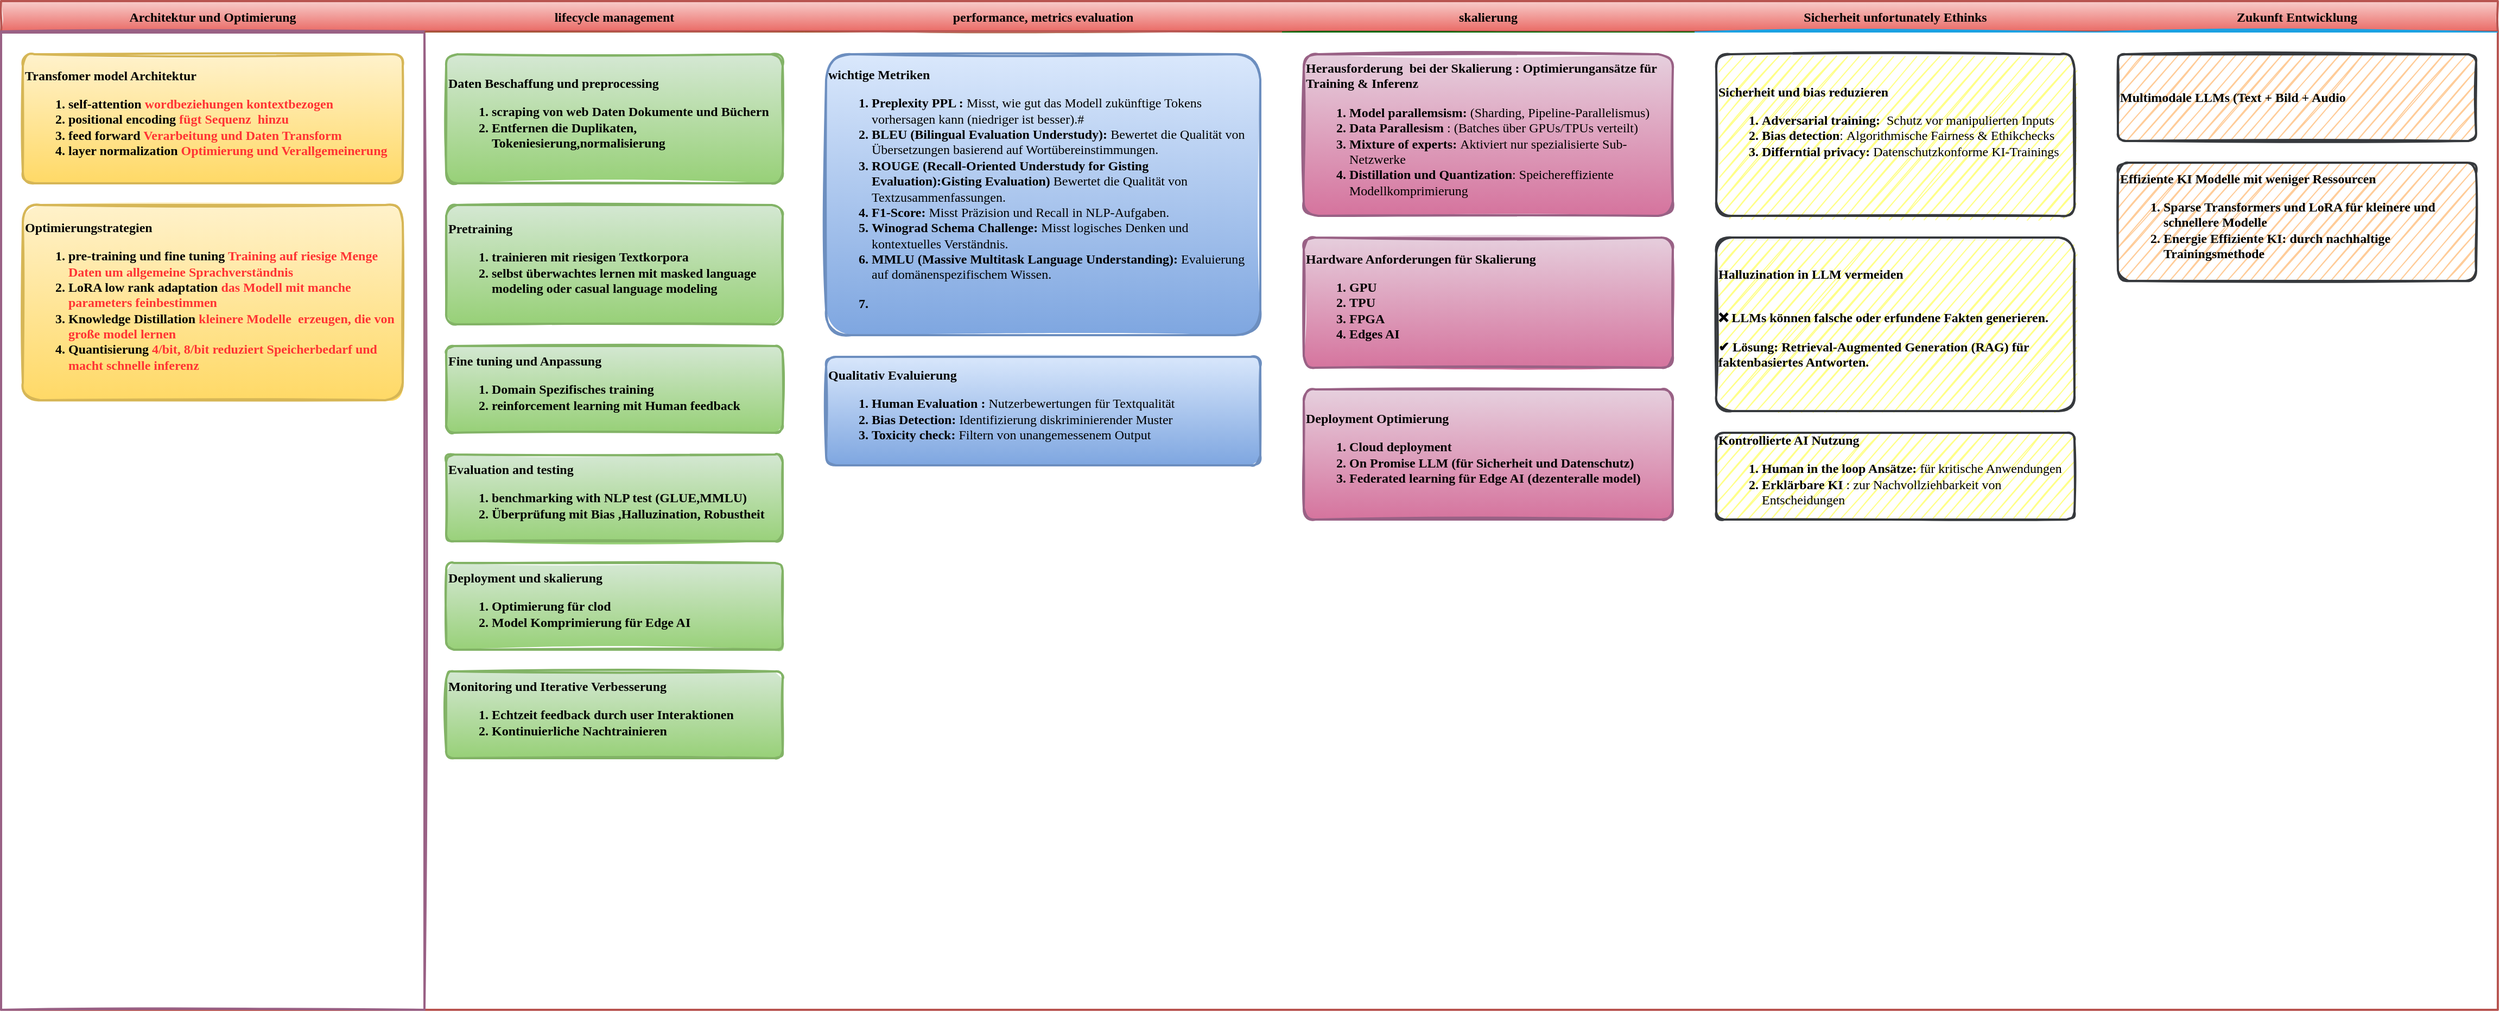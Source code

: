 <mxfile version="26.0.11">
  <diagram id="wFE0QG_FPsp0jaGvCLVb" name="Page-1">
    <mxGraphModel dx="954" dy="552" grid="1" gridSize="10" guides="1" tooltips="1" connect="1" arrows="1" fold="1" page="1" pageScale="1" pageWidth="850" pageHeight="1100" math="0" shadow="0">
      <root>
        <mxCell id="0" />
        <mxCell id="1" parent="0" />
        <mxCell id="_5mSTuPxr-ZiKRkBDSY7-1" value="" style="swimlane;fontStyle=2;childLayout=stackLayout;horizontal=1;startSize=28;horizontalStack=1;resizeParent=1;resizeParentMax=0;resizeLast=0;collapsible=0;marginBottom=0;swimlaneFillColor=none;fontFamily=Permanent Marker;fontSize=16;points=[];verticalAlign=top;stackBorder=0;resizable=1;strokeWidth=2;sketch=1;disableMultiStroke=1;fillColor=#f8cecc;strokeColor=#b85450;gradientColor=#ea6b66;" parent="1" vertex="1">
          <mxGeometry x="50" y="40" width="2300" height="930" as="geometry" />
        </mxCell>
        <object label="Architektur und Optimierung" status="New" id="_5mSTuPxr-ZiKRkBDSY7-2">
          <mxCell style="swimlane;strokeWidth=2;fontFamily=Permanent Marker;html=0;startSize=1;verticalAlign=bottom;spacingBottom=5;points=[];childLayout=stackLayout;stackBorder=20;stackSpacing=20;resizeLast=0;resizeParent=1;horizontalStack=0;collapsible=0;sketch=1;fillStyle=solid;fillColor=#e6d0de;strokeColor=#996185;gradientColor=#d5739d;" parent="_5mSTuPxr-ZiKRkBDSY7-1" vertex="1">
            <mxGeometry y="28" width="390" height="902" as="geometry" />
          </mxCell>
        </object>
        <object label="Transfomer model Architektur&lt;div&gt;&lt;ol&gt;&lt;li&gt;self-attention &lt;span style=&quot;color: rgb(255, 51, 51);&quot;&gt;wordbeziehungen kontextbezogen&lt;/span&gt;&lt;/li&gt;&lt;li&gt;positional encoding&lt;span style=&quot;color: rgb(255, 51, 51);&quot;&gt; fügt Sequenz&amp;nbsp; hinzu&lt;/span&gt;&lt;/li&gt;&lt;li&gt;feed forward &lt;span style=&quot;color: rgb(255, 51, 51);&quot;&gt;Verarbeitung und Daten Transform&lt;/span&gt;&lt;/li&gt;&lt;li&gt;layer normalization &lt;span style=&quot;color: rgb(255, 51, 51);&quot;&gt;Optimierung und Verallgemeinerung&amp;nbsp;&lt;/span&gt;&lt;/li&gt;&lt;/ol&gt;&lt;/div&gt;" placeholders="1" id="_5mSTuPxr-ZiKRkBDSY7-3">
          <mxCell style="whiteSpace=wrap;html=1;strokeWidth=2;fontStyle=1;spacingTop=0;rounded=1;arcSize=9;points=[];sketch=1;fontFamily=Permanent Marker;hachureGap=8;fillWeight=1;align=left;fillColor=#fff2cc;gradientColor=#ffd966;strokeColor=#d6b656;" parent="_5mSTuPxr-ZiKRkBDSY7-2" vertex="1">
            <mxGeometry x="20" y="21" width="350" height="119" as="geometry" />
          </mxCell>
        </object>
        <object label="Optimierungstrategien&lt;div&gt;&lt;ol&gt;&lt;li&gt;pre-training und fine tuning &lt;span style=&quot;color: rgb(255, 51, 51);&quot;&gt;Training auf riesige Menge Daten um allgemeine Sprachverständnis&lt;/span&gt;&lt;/li&gt;&lt;li&gt;LoRA low rank adaptation &lt;span style=&quot;color: rgb(255, 51, 51);&quot;&gt;das Modell mit manche parameters feinbestimmen&amp;nbsp;&lt;/span&gt;&lt;/li&gt;&lt;li&gt;Knowledge Distillation &lt;span style=&quot;color: rgb(255, 51, 51);&quot;&gt;kleinere Modelle &amp;nbsp;erzeugen, die von große model lernen&lt;/span&gt;&lt;/li&gt;&lt;li&gt;Quantisierung &lt;span style=&quot;color: rgb(255, 51, 51);&quot;&gt;4/bit, 8/bit reduziert Speicherbedarf und macht schnelle inferenz&lt;/span&gt;&lt;/li&gt;&lt;/ol&gt;&lt;/div&gt;" placeholders="1" id="_5mSTuPxr-ZiKRkBDSY7-4">
          <mxCell style="whiteSpace=wrap;html=1;strokeWidth=2;fontStyle=1;spacingTop=0;rounded=1;arcSize=9;points=[];sketch=1;fontFamily=Permanent Marker;hachureGap=8;fillWeight=1;align=left;fillColor=#fff2cc;gradientColor=#ffd966;strokeColor=#d6b656;" parent="_5mSTuPxr-ZiKRkBDSY7-2" vertex="1">
            <mxGeometry x="20" y="160" width="350" height="180" as="geometry" />
          </mxCell>
        </object>
        <object label="lifecycle management" status="New" id="QGwA4jflYJvlayZgIJCA-5">
          <mxCell style="swimlane;strokeWidth=2;fontFamily=Permanent Marker;html=0;startSize=1;verticalAlign=bottom;spacingBottom=5;points=[];childLayout=stackLayout;stackBorder=20;stackSpacing=20;resizeLast=0;resizeParent=1;horizontalStack=0;collapsible=0;sketch=1;strokeColor=none;fillStyle=solid;fillColor=#A0522D;" vertex="1" parent="_5mSTuPxr-ZiKRkBDSY7-1">
            <mxGeometry x="390" y="28" width="350" height="902" as="geometry" />
          </mxCell>
        </object>
        <object label="&lt;div&gt;Daten Beschaffung und preprocessing&lt;br&gt;&lt;/div&gt;&lt;div&gt;&lt;ol&gt;&lt;li&gt;scraping von web Daten Dokumente und Büchern&lt;/li&gt;&lt;li&gt;Entfernen die Duplikaten, Tokeniesierung,normalisierung&lt;/li&gt;&lt;/ol&gt;&lt;/div&gt;" placeholders="1" id="QGwA4jflYJvlayZgIJCA-6">
          <mxCell style="whiteSpace=wrap;html=1;strokeWidth=2;fontStyle=1;spacingTop=0;rounded=1;arcSize=9;points=[];sketch=1;fontFamily=Permanent Marker;hachureGap=8;fillWeight=1;fillColor=#d5e8d4;strokeColor=#82b366;gradientColor=#97d077;align=left;" vertex="1" parent="QGwA4jflYJvlayZgIJCA-5">
            <mxGeometry x="20" y="21" width="310" height="119" as="geometry" />
          </mxCell>
        </object>
        <object label="Pretraining&lt;div&gt;&lt;ol&gt;&lt;li&gt;trainieren mit riesigen Textkorpora&lt;/li&gt;&lt;li&gt;selbst überwachtes lernen mit masked language modeling oder casual language modeling&lt;/li&gt;&lt;/ol&gt;&lt;/div&gt;" placeholders="1" id="QGwA4jflYJvlayZgIJCA-7">
          <mxCell style="whiteSpace=wrap;html=1;strokeWidth=2;fillColor=#d5e8d4;fontStyle=1;spacingTop=0;rounded=1;arcSize=9;points=[];sketch=1;fontFamily=Permanent Marker;hachureGap=8;fillWeight=1;strokeColor=#82b366;gradientColor=#97d077;align=left;" vertex="1" parent="QGwA4jflYJvlayZgIJCA-5">
            <mxGeometry x="20" y="160" width="310" height="110" as="geometry" />
          </mxCell>
        </object>
        <object label="Fine tuning und Anpassung&lt;div&gt;&lt;ol&gt;&lt;li&gt;Domain Spezifisches training&lt;/li&gt;&lt;li&gt;reinforcement learning mit Human feedback&lt;/li&gt;&lt;/ol&gt;&lt;/div&gt;" placeholders="1" id="QGwA4jflYJvlayZgIJCA-8">
          <mxCell style="whiteSpace=wrap;html=1;strokeWidth=2;fillColor=#d5e8d4;fontStyle=1;spacingTop=0;rounded=1;arcSize=9;points=[];sketch=1;fontFamily=Permanent Marker;hachureGap=8;fillWeight=1;gradientColor=#97d077;strokeColor=#82b366;align=left;" vertex="1" parent="QGwA4jflYJvlayZgIJCA-5">
            <mxGeometry x="20" y="290" width="310" height="80" as="geometry" />
          </mxCell>
        </object>
        <object label="Evaluation and testing&lt;div&gt;&lt;ol&gt;&lt;li&gt;benchmarking with NLP test (GLUE,MMLU)&lt;/li&gt;&lt;li&gt;Überprüfung mit Bias ,Halluzination, Robustheit&amp;nbsp;&lt;/li&gt;&lt;/ol&gt;&lt;/div&gt;" placeholders="1" id="QGwA4jflYJvlayZgIJCA-17">
          <mxCell style="whiteSpace=wrap;html=1;strokeWidth=2;fillColor=#d5e8d4;fontStyle=1;spacingTop=0;rounded=1;arcSize=9;points=[];sketch=1;fontFamily=Permanent Marker;hachureGap=8;fillWeight=1;gradientColor=#97d077;strokeColor=#82b366;align=left;" vertex="1" parent="QGwA4jflYJvlayZgIJCA-5">
            <mxGeometry x="20" y="390" width="310" height="80" as="geometry" />
          </mxCell>
        </object>
        <object label="Deployment und skalierung&lt;br&gt;&lt;div&gt;&lt;ol&gt;&lt;li&gt;Optimierung für clod&lt;/li&gt;&lt;li&gt;Model Komprimierung für Edge AI&amp;nbsp;&lt;/li&gt;&lt;/ol&gt;&lt;/div&gt;" placeholders="1" id="QGwA4jflYJvlayZgIJCA-18">
          <mxCell style="whiteSpace=wrap;html=1;strokeWidth=2;fillColor=#d5e8d4;fontStyle=1;spacingTop=0;rounded=1;arcSize=9;points=[];sketch=1;fontFamily=Permanent Marker;hachureGap=8;fillWeight=1;gradientColor=#97d077;strokeColor=#82b366;align=left;" vertex="1" parent="QGwA4jflYJvlayZgIJCA-5">
            <mxGeometry x="20" y="490" width="310" height="80" as="geometry" />
          </mxCell>
        </object>
        <object label="Monitoring und Iterative Verbesserung&lt;br&gt;&lt;div&gt;&lt;ol&gt;&lt;li&gt;Echtzeit feedback durch user Interaktionen&amp;nbsp;&lt;/li&gt;&lt;li&gt;Kontinuierliche Nachtrainieren&lt;/li&gt;&lt;/ol&gt;&lt;/div&gt;" placeholders="1" id="QGwA4jflYJvlayZgIJCA-19">
          <mxCell style="whiteSpace=wrap;html=1;strokeWidth=2;fillColor=#d5e8d4;fontStyle=1;spacingTop=0;rounded=1;arcSize=9;points=[];sketch=1;fontFamily=Permanent Marker;hachureGap=8;fillWeight=1;gradientColor=#97d077;strokeColor=#82b366;align=left;" vertex="1" parent="QGwA4jflYJvlayZgIJCA-5">
            <mxGeometry x="20" y="590" width="310" height="80" as="geometry" />
          </mxCell>
        </object>
        <object label="performance, metrics evaluation" status="New" id="QGwA4jflYJvlayZgIJCA-1">
          <mxCell style="swimlane;strokeWidth=2;fontFamily=Permanent Marker;html=0;startSize=1;verticalAlign=bottom;spacingBottom=5;points=[];childLayout=stackLayout;stackBorder=20;stackSpacing=20;resizeLast=0;resizeParent=1;horizontalStack=0;collapsible=0;sketch=1;strokeColor=none;fillStyle=solid;fillColor=#A0522D;" vertex="1" parent="_5mSTuPxr-ZiKRkBDSY7-1">
            <mxGeometry x="740" y="28" width="440" height="902" as="geometry" />
          </mxCell>
        </object>
        <object label="wichtige Metriken&lt;div&gt;&lt;ol&gt;&lt;li&gt;Preplexity PPL :&amp;nbsp;&lt;span style=&quot;font-weight: 400;&quot;&gt;Misst, wie gut das Modell zukünftige Tokens vorhersagen kann (niedriger ist besser).#&lt;/span&gt;&lt;/li&gt;&lt;li&gt;&lt;b&gt;BLEU (Bilingual Evaluation Understudy):&amp;nbsp;&lt;/b&gt;&lt;span style=&quot;font-weight: 400;&quot;&gt;Bewertet die Qualität von Übersetzungen basierend auf Wortübereinstimmungen.&lt;/span&gt;&lt;/li&gt;&lt;li&gt;&lt;b&gt;ROUGE (Recall-Oriented Understudy for Gisting Evaluation):&lt;/b&gt;&lt;span style=&quot;font-weight: 400;&quot; class=&quot;s1&quot;&gt;&lt;b&gt;Gisting Evaluation)&lt;/b&gt;&lt;/span&gt;&lt;span style=&quot;font-weight: 400;&quot; class=&quot;s2&quot;&gt;&amp;nbsp;&lt;/span&gt;&lt;span style=&quot;font-weight: 400;&quot;&gt;Bewertet die Qualität von Textzusammenfassungen.&lt;/span&gt;&lt;/li&gt;&lt;li&gt;&lt;b&gt;F1-Score:&amp;nbsp;&lt;/b&gt;&lt;span style=&quot;font-weight: 400;&quot;&gt;Misst Präzision und Recall in NLP-Aufgaben.&lt;/span&gt;&lt;/li&gt;&lt;li&gt;&lt;b&gt;Winograd Schema Challenge:&amp;nbsp;&lt;/b&gt;&lt;span style=&quot;font-weight: 400;&quot;&gt;Misst logisches Denken und kontextuelles Verständnis.&lt;/span&gt;&lt;/li&gt;&lt;li&gt;&lt;b&gt;MMLU (Massive Multitask Language Understanding):&amp;nbsp;&lt;/b&gt;&lt;span style=&quot;font-weight: 400;&quot;&gt;Evaluierung auf domänenspezifischem Wissen.&lt;/span&gt;&lt;/li&gt;&lt;li&gt;&lt;span style=&quot;font-weight: 400;&quot;&gt;&lt;p class=&quot;p1&quot;&gt;&lt;br&gt;&lt;/p&gt;&lt;/span&gt;&lt;/li&gt;&lt;/ol&gt;&lt;/div&gt;" placeholders="1" id="QGwA4jflYJvlayZgIJCA-2">
          <mxCell style="whiteSpace=wrap;html=1;strokeWidth=2;fillColor=#dae8fc;fontStyle=1;spacingTop=0;rounded=1;arcSize=9;points=[];sketch=1;fontFamily=Permanent Marker;hachureGap=8;fillWeight=1;gradientColor=#7ea6e0;strokeColor=#6c8ebf;align=left;" vertex="1" parent="QGwA4jflYJvlayZgIJCA-1">
            <mxGeometry x="20" y="21" width="400" height="259" as="geometry" />
          </mxCell>
        </object>
        <object label="Qualitativ Evaluierung&amp;nbsp;&lt;div&gt;&lt;ol&gt;&lt;li&gt;Human Evaluation :&amp;nbsp;&lt;span style=&quot;font-weight: 400;&quot;&gt;Nutzerbewertungen für Textqualität&lt;/span&gt;&lt;/li&gt;&lt;li&gt;Bias Detection:&amp;nbsp;&lt;span style=&quot;font-weight: 400;&quot;&gt;Identifizierung diskriminierender Muster&lt;/span&gt;&lt;/li&gt;&lt;li&gt;Toxicity check:&amp;nbsp;&lt;span style=&quot;font-weight: 400;&quot;&gt;Filtern von unangemessenem Output&lt;/span&gt;&lt;/li&gt;&lt;/ol&gt;&lt;/div&gt;" placeholders="1" id="QGwA4jflYJvlayZgIJCA-3">
          <mxCell style="whiteSpace=wrap;html=1;strokeWidth=2;fillColor=#dae8fc;fontStyle=1;spacingTop=0;rounded=1;arcSize=9;points=[];sketch=1;fontFamily=Permanent Marker;hachureGap=8;fillWeight=1;gradientColor=#7ea6e0;strokeColor=#6c8ebf;align=left;" vertex="1" parent="QGwA4jflYJvlayZgIJCA-1">
            <mxGeometry x="20" y="300" width="400" height="100" as="geometry" />
          </mxCell>
        </object>
        <object label="skalierung" status="In progress" id="_5mSTuPxr-ZiKRkBDSY7-6">
          <mxCell style="swimlane;strokeWidth=2;fontFamily=Permanent Marker;html=0;startSize=1;verticalAlign=bottom;spacingBottom=5;points=[];childLayout=stackLayout;stackBorder=20;stackSpacing=20;resizeLast=0;resizeParent=1;horizontalStack=0;collapsible=0;sketch=1;strokeColor=none;fillStyle=solid;fillColor=#006600;" parent="_5mSTuPxr-ZiKRkBDSY7-1" vertex="1">
            <mxGeometry x="1180" y="28" width="380" height="902" as="geometry" />
          </mxCell>
        </object>
        <object label="Herausforderung &amp;nbsp;bei der Skalierung : Optimierungansätze für Training &amp;amp; Inferenz&amp;nbsp;&lt;div&gt;&lt;ol&gt;&lt;li&gt;Model parallemsism:&amp;nbsp;&lt;span style=&quot;font-weight: 400;&quot;&gt;(Sharding, Pipeline-Parallelismus)&lt;/span&gt;&lt;/li&gt;&lt;li&gt;Data Parallesism &lt;span style=&quot;font-weight: 400;&quot;&gt;:&amp;nbsp;&lt;/span&gt;&lt;span style=&quot;font-weight: 400;&quot;&gt;(Batches über GPUs/TPUs verteilt)&lt;/span&gt;&lt;/li&gt;&lt;li&gt;Mixture of experts:&lt;span style=&quot;font-weight: 400;&quot;&gt;&amp;nbsp;&lt;/span&gt;&lt;span style=&quot;font-weight: 400;&quot;&gt;Aktiviert nur spezialisierte Sub-Netzwerke&lt;/span&gt;&lt;/li&gt;&lt;li&gt;Distillation und Quantization&lt;span style=&quot;font-weight: 400;&quot;&gt;:&amp;nbsp;&lt;/span&gt;&lt;span style=&quot;font-weight: 400;&quot;&gt;Speichereffiziente Modellkomprimierung&lt;/span&gt;&lt;/li&gt;&lt;/ol&gt;&lt;/div&gt;" placeholders="1" id="_5mSTuPxr-ZiKRkBDSY7-7">
          <mxCell style="whiteSpace=wrap;html=1;strokeWidth=2;fillColor=#e6d0de;fontStyle=1;spacingTop=0;rounded=1;arcSize=9;points=[];sketch=1;fontFamily=Permanent Marker;hachureGap=8;fillWeight=1;gradientColor=#d5739d;strokeColor=#996185;align=left;" parent="_5mSTuPxr-ZiKRkBDSY7-6" vertex="1">
            <mxGeometry x="20" y="21" width="340" height="149" as="geometry" />
          </mxCell>
        </object>
        <object label="Hardware Anforderungen für Skalierung&lt;div&gt;&lt;ol&gt;&lt;li&gt;GPU&lt;/li&gt;&lt;li&gt;TPU&lt;/li&gt;&lt;li&gt;FPGA&lt;/li&gt;&lt;li&gt;Edges AI&lt;/li&gt;&lt;/ol&gt;&lt;/div&gt;" placeholders="1" id="_5mSTuPxr-ZiKRkBDSY7-8">
          <mxCell style="whiteSpace=wrap;html=1;strokeWidth=2;fillColor=#e6d0de;fontStyle=1;spacingTop=0;rounded=1;arcSize=9;points=[];sketch=1;fontFamily=Permanent Marker;hachureGap=8;fillWeight=1;gradientColor=#d5739d;strokeColor=#996185;align=left;" parent="_5mSTuPxr-ZiKRkBDSY7-6" vertex="1">
            <mxGeometry x="20" y="190" width="340" height="120" as="geometry" />
          </mxCell>
        </object>
        <object label="Deployment Optimierung&lt;div&gt;&lt;ol&gt;&lt;li&gt;Cloud deployment&lt;/li&gt;&lt;li&gt;On Promise LLM (für Sicherheit und Datenschutz)&lt;/li&gt;&lt;li&gt;Federated learning für Edge AI (dezenteralle model)&lt;/li&gt;&lt;/ol&gt;&lt;/div&gt;" placeholders="1" id="QGwA4jflYJvlayZgIJCA-20">
          <mxCell style="whiteSpace=wrap;html=1;strokeWidth=2;fillColor=#e6d0de;fontStyle=1;spacingTop=0;rounded=1;arcSize=9;points=[];sketch=1;fontFamily=Permanent Marker;hachureGap=8;fillWeight=1;gradientColor=#d5739d;strokeColor=#996185;align=left;" vertex="1" parent="_5mSTuPxr-ZiKRkBDSY7-6">
            <mxGeometry x="20" y="330" width="340" height="120" as="geometry" />
          </mxCell>
        </object>
        <object label="Sicherheit unfortunately Ethinks" status="Completed" id="_5mSTuPxr-ZiKRkBDSY7-9">
          <mxCell style="swimlane;strokeWidth=2;fontFamily=Permanent Marker;html=0;startSize=1;verticalAlign=bottom;spacingBottom=5;points=[];childLayout=stackLayout;stackBorder=20;stackSpacing=20;resizeLast=0;resizeParent=1;horizontalStack=0;collapsible=0;sketch=1;strokeColor=none;fillStyle=solid;fillColor=#1BA1E2;" parent="_5mSTuPxr-ZiKRkBDSY7-1" vertex="1">
            <mxGeometry x="1560" y="28" width="370" height="902" as="geometry" />
          </mxCell>
        </object>
        <object label="Sicherheit und bias reduzieren&lt;div&gt;&lt;ol&gt;&lt;li&gt;Adversarial training:&amp;nbsp;&lt;span style=&quot;font-weight: 400;&quot;&gt;&amp;nbsp;&lt;/span&gt;&lt;span style=&quot;font-weight: 400;&quot;&gt;Schutz vor manipulierten Inputs&lt;/span&gt;&lt;/li&gt;&lt;li&gt;Bias detection&lt;span style=&quot;font-weight: 400;&quot;&gt;:&amp;nbsp;&lt;/span&gt;&lt;span style=&quot;font-weight: 400;&quot;&gt;Algorithmische Fairness &amp;amp; Ethikchecks&lt;/span&gt;&lt;/li&gt;&lt;li&gt;Differntial privacy:&amp;nbsp;&lt;span style=&quot;font-weight: 400;&quot;&gt;Datenschutzkonforme KI-Trainings&lt;/span&gt;&lt;/li&gt;&lt;/ol&gt;&lt;div&gt;&lt;br&gt;&lt;/div&gt;&lt;/div&gt;" placeholders="1" id="_5mSTuPxr-ZiKRkBDSY7-10">
          <mxCell style="whiteSpace=wrap;html=1;strokeWidth=2;fontStyle=1;spacingTop=0;rounded=1;arcSize=9;points=[];sketch=1;fontFamily=Permanent Marker;hachureGap=8;fillWeight=1;fillColor=#ffff88;strokeColor=#36393d;align=left;" parent="_5mSTuPxr-ZiKRkBDSY7-9" vertex="1">
            <mxGeometry x="20" y="21" width="330" height="149" as="geometry" />
          </mxCell>
        </object>
        <object label="Halluzination in LLM vermeiden&lt;div&gt;&lt;br&gt;&lt;/div&gt;&lt;div&gt;&lt;p class=&quot;p1&quot;&gt;&lt;span class=&quot;s1&quot;&gt;❌ LLMs können&amp;nbsp;&lt;/span&gt;&lt;b&gt;falsche oder erfundene Fakten&lt;/b&gt;&lt;span class=&quot;s1&quot;&gt;&amp;nbsp;generieren.&lt;/span&gt;&lt;/p&gt;&lt;p class=&quot;p1&quot;&gt;✔ Lösung:&amp;nbsp;&lt;span class=&quot;s2&quot;&gt;&lt;b&gt;Retrieval-Augmented Generation (RAG)&lt;/b&gt;&lt;/span&gt;&amp;nbsp;für faktenbasiertes Antworten.&lt;/p&gt;&lt;/div&gt;" placeholders="1" id="_5mSTuPxr-ZiKRkBDSY7-11">
          <mxCell style="whiteSpace=wrap;html=1;strokeWidth=2;fillColor=#ffff88;fontStyle=1;spacingTop=0;rounded=1;arcSize=9;points=[];sketch=1;fontFamily=Permanent Marker;hachureGap=8;fillWeight=1;strokeColor=#36393d;align=left;" parent="_5mSTuPxr-ZiKRkBDSY7-9" vertex="1">
            <mxGeometry x="20" y="190" width="330" height="160" as="geometry" />
          </mxCell>
        </object>
        <object label="Kontrollierte AI Nutzung&lt;div&gt;&lt;ol&gt;&lt;li&gt;Human in the loop Ansätze:&amp;nbsp;&lt;span style=&quot;font-weight: 400;&quot;&gt;für kritische Anwendungen&lt;/span&gt;&lt;/li&gt;&lt;li&gt;Erklärbare KI &lt;span style=&quot;font-weight: 400;&quot;&gt;:&amp;nbsp;&lt;/span&gt;&lt;span style=&quot;font-weight: 400;&quot;&gt;zur Nachvollziehbarkeit von Entscheidungen&lt;/span&gt;&lt;/li&gt;&lt;/ol&gt;&lt;/div&gt;" placeholders="1" id="_5mSTuPxr-ZiKRkBDSY7-12">
          <mxCell style="whiteSpace=wrap;html=1;strokeWidth=2;fillColor=#ffff88;fontStyle=1;spacingTop=0;rounded=1;arcSize=9;points=[];sketch=1;fontFamily=Permanent Marker;hachureGap=8;fillWeight=1;strokeColor=#36393d;align=left;" parent="_5mSTuPxr-ZiKRkBDSY7-9" vertex="1">
            <mxGeometry x="20" y="370" width="330" height="80" as="geometry" />
          </mxCell>
        </object>
        <object label="Zukunft Entwicklung" status="Completed" id="QGwA4jflYJvlayZgIJCA-9">
          <mxCell style="swimlane;strokeWidth=2;fontFamily=Permanent Marker;html=0;startSize=1;verticalAlign=bottom;spacingBottom=5;points=[];childLayout=stackLayout;stackBorder=20;stackSpacing=20;resizeLast=0;resizeParent=1;horizontalStack=0;collapsible=0;sketch=1;strokeColor=none;fillStyle=solid;fillColor=#1BA1E2;" vertex="1" parent="_5mSTuPxr-ZiKRkBDSY7-1">
            <mxGeometry x="1930" y="28" width="370" height="902" as="geometry" />
          </mxCell>
        </object>
        <object label="&lt;p style=&quot;font-weight: 400;&quot; class=&quot;p1&quot;&gt;&lt;b&gt;Multimodale LLMs (Text + Bild + Audio&lt;/b&gt;&lt;/p&gt;" placeholders="1" id="QGwA4jflYJvlayZgIJCA-10">
          <mxCell style="whiteSpace=wrap;html=1;strokeWidth=2;fillColor=#ffcc99;fontStyle=1;spacingTop=0;rounded=1;arcSize=9;points=[];sketch=1;fontFamily=Permanent Marker;hachureGap=8;fillWeight=1;strokeColor=#36393d;align=left;" vertex="1" parent="QGwA4jflYJvlayZgIJCA-9">
            <mxGeometry x="20" y="21" width="330" height="80" as="geometry" />
          </mxCell>
        </object>
        <object label="&lt;span style=&quot;&quot;&gt;Effiziente KI Modelle mit weniger Ressourcen&lt;/span&gt;&lt;div&gt;&lt;ol&gt;&lt;li&gt;Sparse Transformers und LoRA für kleinere und schnellere Modelle&lt;/li&gt;&lt;li&gt;Energie Effiziente KI: durch nachhaltige Trainingsmethode&amp;nbsp;&lt;/li&gt;&lt;/ol&gt;&lt;/div&gt;" placeholders="1" id="QGwA4jflYJvlayZgIJCA-11">
          <mxCell style="whiteSpace=wrap;html=1;strokeWidth=2;fillColor=#ffcc99;fontStyle=1;spacingTop=0;rounded=1;arcSize=9;points=[];sketch=1;fontFamily=Permanent Marker;hachureGap=8;fillWeight=1;strokeColor=#36393d;align=left;" vertex="1" parent="QGwA4jflYJvlayZgIJCA-9">
            <mxGeometry x="20" y="121" width="330" height="109" as="geometry" />
          </mxCell>
        </object>
      </root>
    </mxGraphModel>
  </diagram>
</mxfile>
